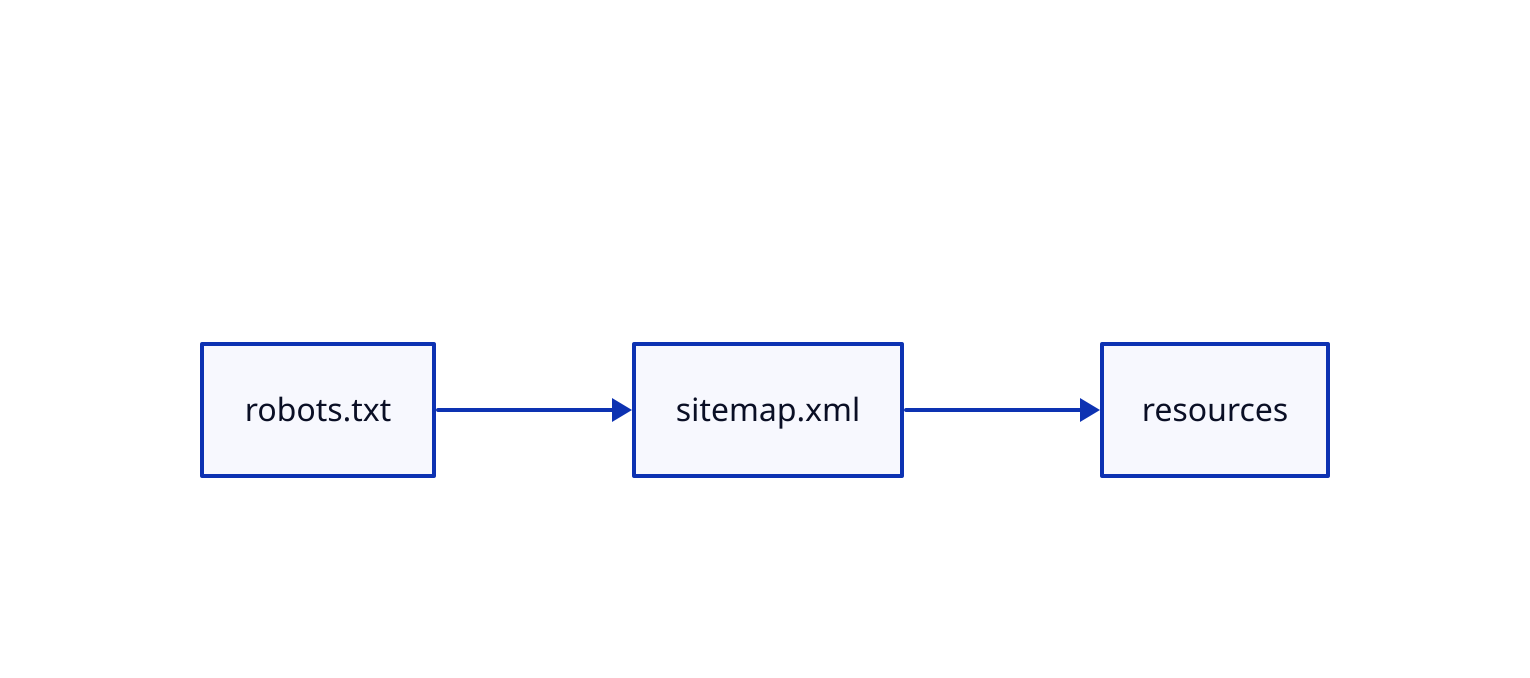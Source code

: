 direction: right

title:  |md
  # Web Architecture Discovery

| { near: top-center }


r: robots.txt
sm: sitemap.xml
res: resources 

r -> sm -> res
